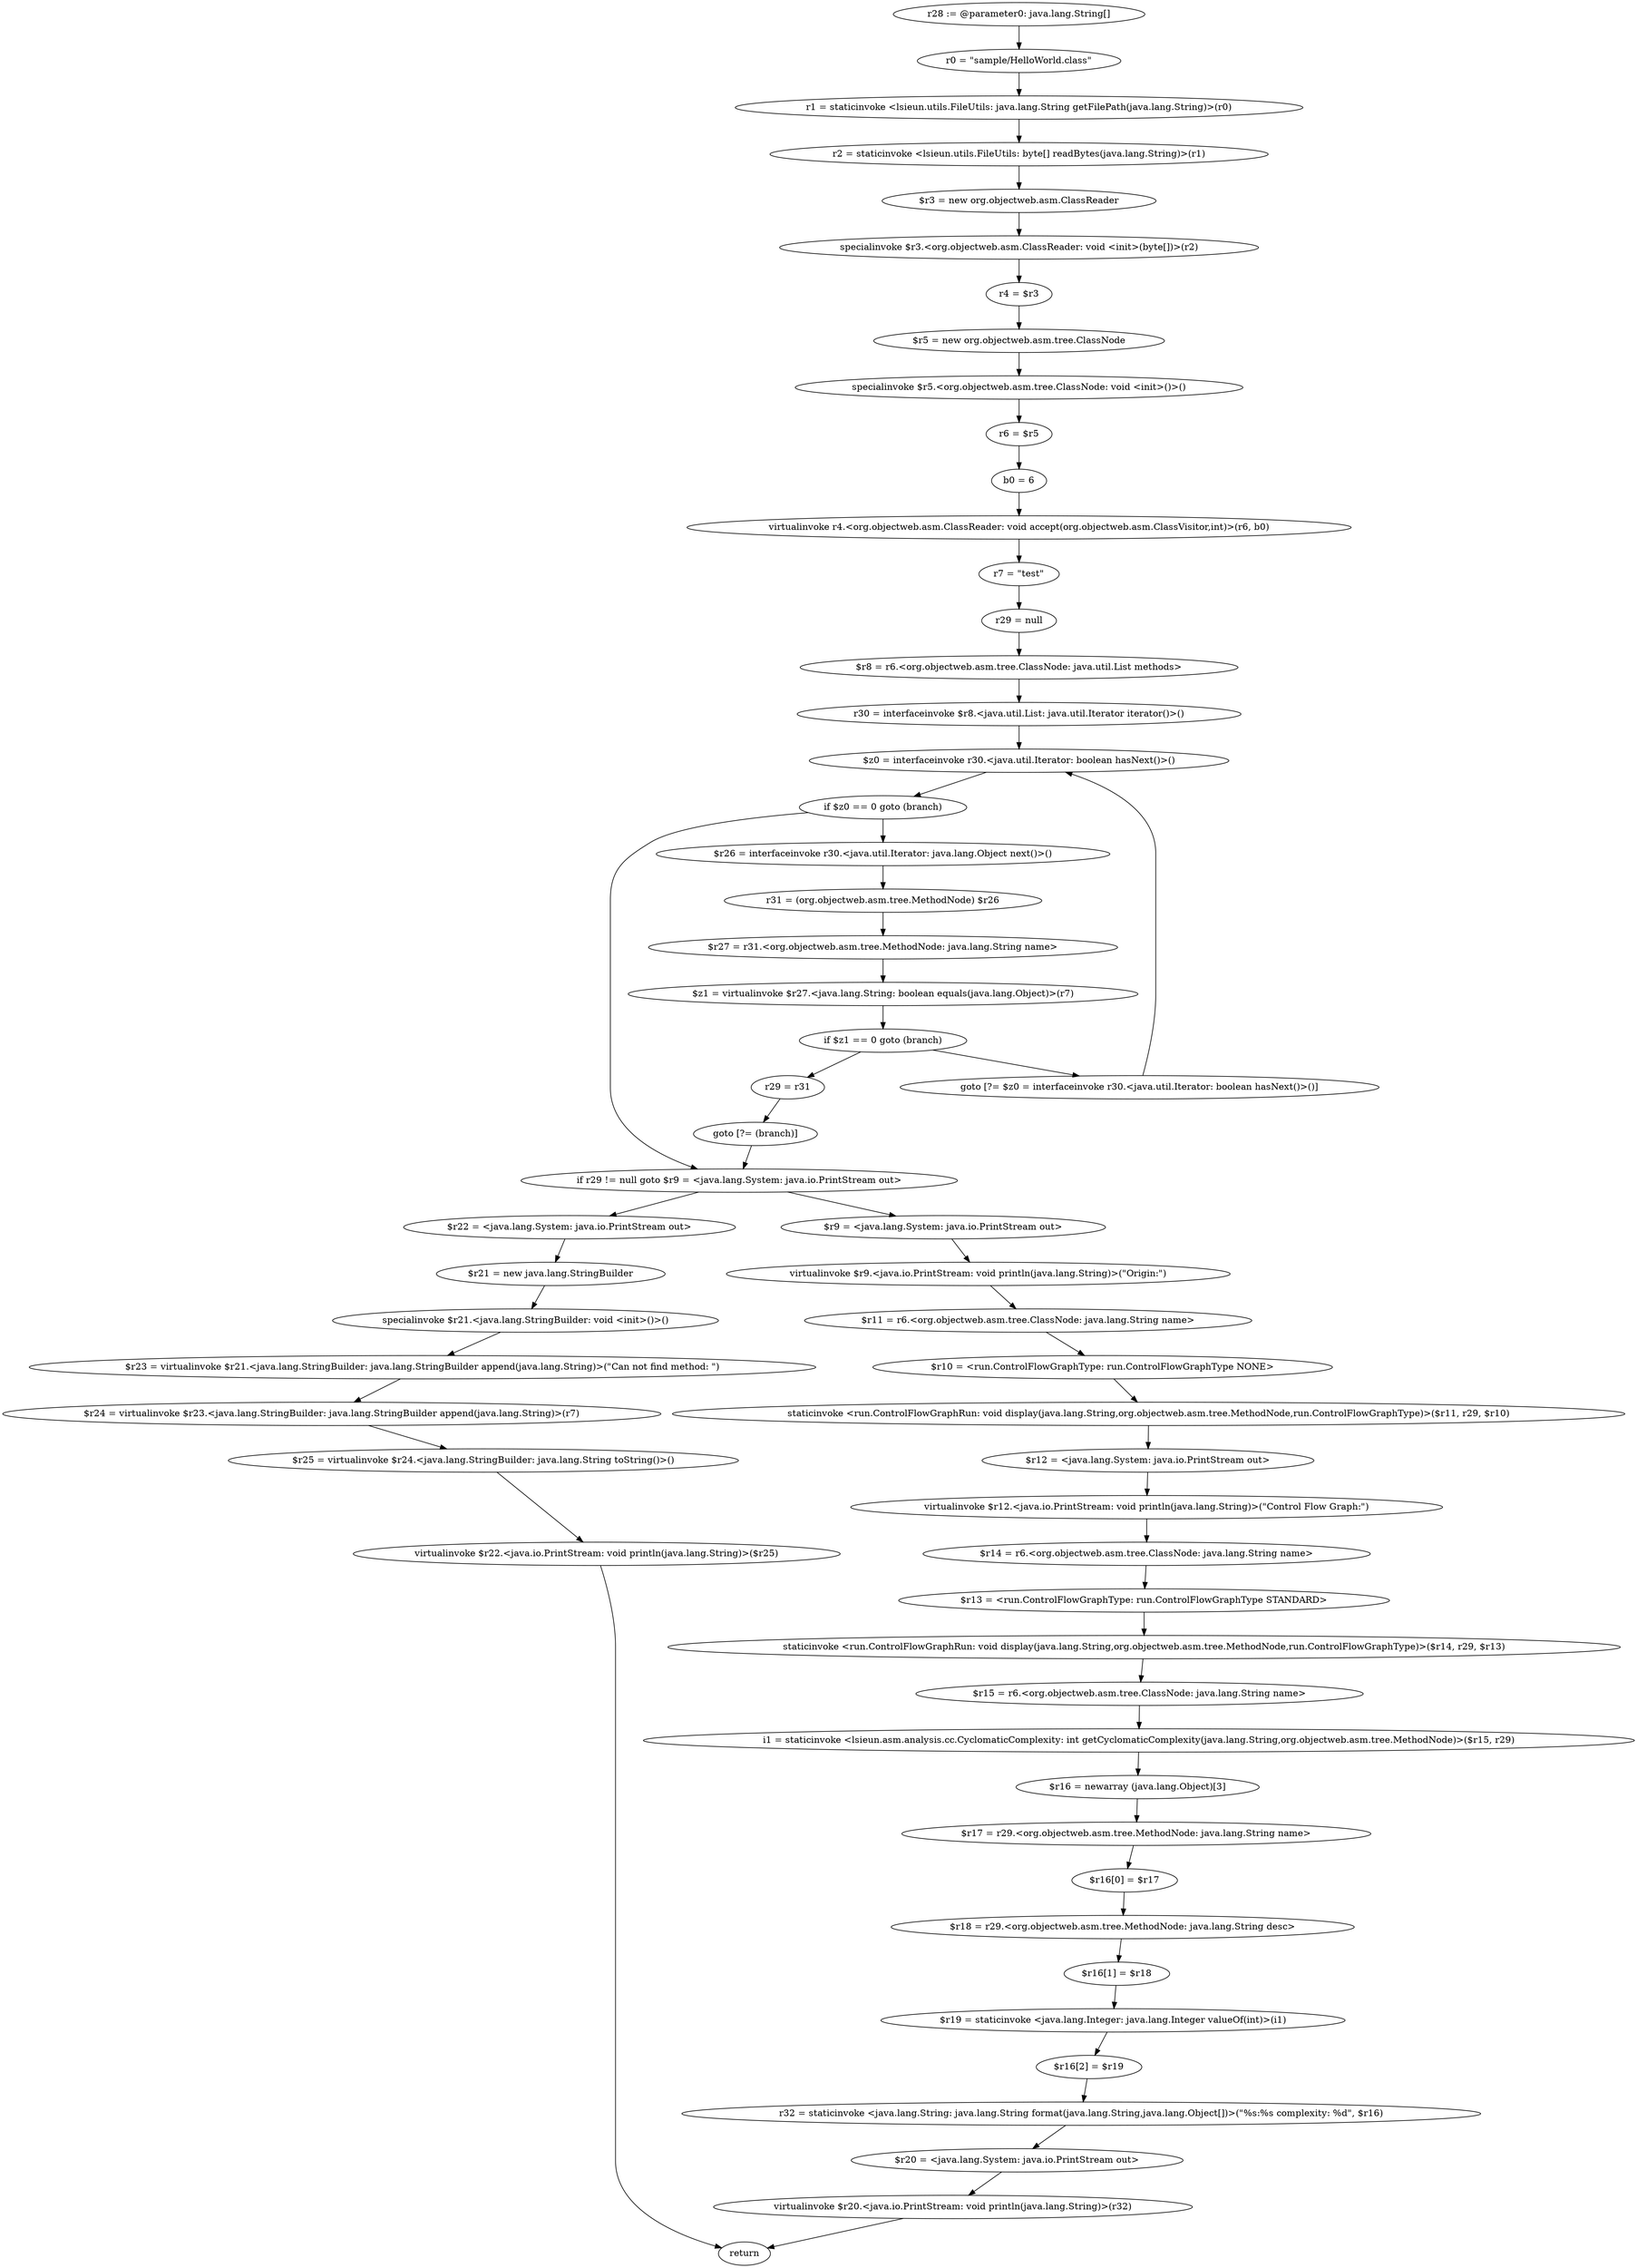 digraph "unitGraph" {
    "r28 := @parameter0: java.lang.String[]"
    "r0 = \"sample/HelloWorld.class\""
    "r1 = staticinvoke <lsieun.utils.FileUtils: java.lang.String getFilePath(java.lang.String)>(r0)"
    "r2 = staticinvoke <lsieun.utils.FileUtils: byte[] readBytes(java.lang.String)>(r1)"
    "$r3 = new org.objectweb.asm.ClassReader"
    "specialinvoke $r3.<org.objectweb.asm.ClassReader: void <init>(byte[])>(r2)"
    "r4 = $r3"
    "$r5 = new org.objectweb.asm.tree.ClassNode"
    "specialinvoke $r5.<org.objectweb.asm.tree.ClassNode: void <init>()>()"
    "r6 = $r5"
    "b0 = 6"
    "virtualinvoke r4.<org.objectweb.asm.ClassReader: void accept(org.objectweb.asm.ClassVisitor,int)>(r6, b0)"
    "r7 = \"test\""
    "r29 = null"
    "$r8 = r6.<org.objectweb.asm.tree.ClassNode: java.util.List methods>"
    "r30 = interfaceinvoke $r8.<java.util.List: java.util.Iterator iterator()>()"
    "$z0 = interfaceinvoke r30.<java.util.Iterator: boolean hasNext()>()"
    "if $z0 == 0 goto (branch)"
    "$r26 = interfaceinvoke r30.<java.util.Iterator: java.lang.Object next()>()"
    "r31 = (org.objectweb.asm.tree.MethodNode) $r26"
    "$r27 = r31.<org.objectweb.asm.tree.MethodNode: java.lang.String name>"
    "$z1 = virtualinvoke $r27.<java.lang.String: boolean equals(java.lang.Object)>(r7)"
    "if $z1 == 0 goto (branch)"
    "r29 = r31"
    "goto [?= (branch)]"
    "goto [?= $z0 = interfaceinvoke r30.<java.util.Iterator: boolean hasNext()>()]"
    "if r29 != null goto $r9 = <java.lang.System: java.io.PrintStream out>"
    "$r22 = <java.lang.System: java.io.PrintStream out>"
    "$r21 = new java.lang.StringBuilder"
    "specialinvoke $r21.<java.lang.StringBuilder: void <init>()>()"
    "$r23 = virtualinvoke $r21.<java.lang.StringBuilder: java.lang.StringBuilder append(java.lang.String)>(\"Can not find method: \")"
    "$r24 = virtualinvoke $r23.<java.lang.StringBuilder: java.lang.StringBuilder append(java.lang.String)>(r7)"
    "$r25 = virtualinvoke $r24.<java.lang.StringBuilder: java.lang.String toString()>()"
    "virtualinvoke $r22.<java.io.PrintStream: void println(java.lang.String)>($r25)"
    "return"
    "$r9 = <java.lang.System: java.io.PrintStream out>"
    "virtualinvoke $r9.<java.io.PrintStream: void println(java.lang.String)>(\"Origin:\")"
    "$r11 = r6.<org.objectweb.asm.tree.ClassNode: java.lang.String name>"
    "$r10 = <run.ControlFlowGraphType: run.ControlFlowGraphType NONE>"
    "staticinvoke <run.ControlFlowGraphRun: void display(java.lang.String,org.objectweb.asm.tree.MethodNode,run.ControlFlowGraphType)>($r11, r29, $r10)"
    "$r12 = <java.lang.System: java.io.PrintStream out>"
    "virtualinvoke $r12.<java.io.PrintStream: void println(java.lang.String)>(\"Control Flow Graph:\")"
    "$r14 = r6.<org.objectweb.asm.tree.ClassNode: java.lang.String name>"
    "$r13 = <run.ControlFlowGraphType: run.ControlFlowGraphType STANDARD>"
    "staticinvoke <run.ControlFlowGraphRun: void display(java.lang.String,org.objectweb.asm.tree.MethodNode,run.ControlFlowGraphType)>($r14, r29, $r13)"
    "$r15 = r6.<org.objectweb.asm.tree.ClassNode: java.lang.String name>"
    "i1 = staticinvoke <lsieun.asm.analysis.cc.CyclomaticComplexity: int getCyclomaticComplexity(java.lang.String,org.objectweb.asm.tree.MethodNode)>($r15, r29)"
    "$r16 = newarray (java.lang.Object)[3]"
    "$r17 = r29.<org.objectweb.asm.tree.MethodNode: java.lang.String name>"
    "$r16[0] = $r17"
    "$r18 = r29.<org.objectweb.asm.tree.MethodNode: java.lang.String desc>"
    "$r16[1] = $r18"
    "$r19 = staticinvoke <java.lang.Integer: java.lang.Integer valueOf(int)>(i1)"
    "$r16[2] = $r19"
    "r32 = staticinvoke <java.lang.String: java.lang.String format(java.lang.String,java.lang.Object[])>(\"%s:%s complexity: %d\", $r16)"
    "$r20 = <java.lang.System: java.io.PrintStream out>"
    "virtualinvoke $r20.<java.io.PrintStream: void println(java.lang.String)>(r32)"
    "r28 := @parameter0: java.lang.String[]"->"r0 = \"sample/HelloWorld.class\"";
    "r0 = \"sample/HelloWorld.class\""->"r1 = staticinvoke <lsieun.utils.FileUtils: java.lang.String getFilePath(java.lang.String)>(r0)";
    "r1 = staticinvoke <lsieun.utils.FileUtils: java.lang.String getFilePath(java.lang.String)>(r0)"->"r2 = staticinvoke <lsieun.utils.FileUtils: byte[] readBytes(java.lang.String)>(r1)";
    "r2 = staticinvoke <lsieun.utils.FileUtils: byte[] readBytes(java.lang.String)>(r1)"->"$r3 = new org.objectweb.asm.ClassReader";
    "$r3 = new org.objectweb.asm.ClassReader"->"specialinvoke $r3.<org.objectweb.asm.ClassReader: void <init>(byte[])>(r2)";
    "specialinvoke $r3.<org.objectweb.asm.ClassReader: void <init>(byte[])>(r2)"->"r4 = $r3";
    "r4 = $r3"->"$r5 = new org.objectweb.asm.tree.ClassNode";
    "$r5 = new org.objectweb.asm.tree.ClassNode"->"specialinvoke $r5.<org.objectweb.asm.tree.ClassNode: void <init>()>()";
    "specialinvoke $r5.<org.objectweb.asm.tree.ClassNode: void <init>()>()"->"r6 = $r5";
    "r6 = $r5"->"b0 = 6";
    "b0 = 6"->"virtualinvoke r4.<org.objectweb.asm.ClassReader: void accept(org.objectweb.asm.ClassVisitor,int)>(r6, b0)";
    "virtualinvoke r4.<org.objectweb.asm.ClassReader: void accept(org.objectweb.asm.ClassVisitor,int)>(r6, b0)"->"r7 = \"test\"";
    "r7 = \"test\""->"r29 = null";
    "r29 = null"->"$r8 = r6.<org.objectweb.asm.tree.ClassNode: java.util.List methods>";
    "$r8 = r6.<org.objectweb.asm.tree.ClassNode: java.util.List methods>"->"r30 = interfaceinvoke $r8.<java.util.List: java.util.Iterator iterator()>()";
    "r30 = interfaceinvoke $r8.<java.util.List: java.util.Iterator iterator()>()"->"$z0 = interfaceinvoke r30.<java.util.Iterator: boolean hasNext()>()";
    "$z0 = interfaceinvoke r30.<java.util.Iterator: boolean hasNext()>()"->"if $z0 == 0 goto (branch)";
    "if $z0 == 0 goto (branch)"->"$r26 = interfaceinvoke r30.<java.util.Iterator: java.lang.Object next()>()";
    "if $z0 == 0 goto (branch)"->"if r29 != null goto $r9 = <java.lang.System: java.io.PrintStream out>";
    "$r26 = interfaceinvoke r30.<java.util.Iterator: java.lang.Object next()>()"->"r31 = (org.objectweb.asm.tree.MethodNode) $r26";
    "r31 = (org.objectweb.asm.tree.MethodNode) $r26"->"$r27 = r31.<org.objectweb.asm.tree.MethodNode: java.lang.String name>";
    "$r27 = r31.<org.objectweb.asm.tree.MethodNode: java.lang.String name>"->"$z1 = virtualinvoke $r27.<java.lang.String: boolean equals(java.lang.Object)>(r7)";
    "$z1 = virtualinvoke $r27.<java.lang.String: boolean equals(java.lang.Object)>(r7)"->"if $z1 == 0 goto (branch)";
    "if $z1 == 0 goto (branch)"->"r29 = r31";
    "if $z1 == 0 goto (branch)"->"goto [?= $z0 = interfaceinvoke r30.<java.util.Iterator: boolean hasNext()>()]";
    "r29 = r31"->"goto [?= (branch)]";
    "goto [?= (branch)]"->"if r29 != null goto $r9 = <java.lang.System: java.io.PrintStream out>";
    "goto [?= $z0 = interfaceinvoke r30.<java.util.Iterator: boolean hasNext()>()]"->"$z0 = interfaceinvoke r30.<java.util.Iterator: boolean hasNext()>()";
    "if r29 != null goto $r9 = <java.lang.System: java.io.PrintStream out>"->"$r22 = <java.lang.System: java.io.PrintStream out>";
    "if r29 != null goto $r9 = <java.lang.System: java.io.PrintStream out>"->"$r9 = <java.lang.System: java.io.PrintStream out>";
    "$r22 = <java.lang.System: java.io.PrintStream out>"->"$r21 = new java.lang.StringBuilder";
    "$r21 = new java.lang.StringBuilder"->"specialinvoke $r21.<java.lang.StringBuilder: void <init>()>()";
    "specialinvoke $r21.<java.lang.StringBuilder: void <init>()>()"->"$r23 = virtualinvoke $r21.<java.lang.StringBuilder: java.lang.StringBuilder append(java.lang.String)>(\"Can not find method: \")";
    "$r23 = virtualinvoke $r21.<java.lang.StringBuilder: java.lang.StringBuilder append(java.lang.String)>(\"Can not find method: \")"->"$r24 = virtualinvoke $r23.<java.lang.StringBuilder: java.lang.StringBuilder append(java.lang.String)>(r7)";
    "$r24 = virtualinvoke $r23.<java.lang.StringBuilder: java.lang.StringBuilder append(java.lang.String)>(r7)"->"$r25 = virtualinvoke $r24.<java.lang.StringBuilder: java.lang.String toString()>()";
    "$r25 = virtualinvoke $r24.<java.lang.StringBuilder: java.lang.String toString()>()"->"virtualinvoke $r22.<java.io.PrintStream: void println(java.lang.String)>($r25)";
    "virtualinvoke $r22.<java.io.PrintStream: void println(java.lang.String)>($r25)"->"return";
    "$r9 = <java.lang.System: java.io.PrintStream out>"->"virtualinvoke $r9.<java.io.PrintStream: void println(java.lang.String)>(\"Origin:\")";
    "virtualinvoke $r9.<java.io.PrintStream: void println(java.lang.String)>(\"Origin:\")"->"$r11 = r6.<org.objectweb.asm.tree.ClassNode: java.lang.String name>";
    "$r11 = r6.<org.objectweb.asm.tree.ClassNode: java.lang.String name>"->"$r10 = <run.ControlFlowGraphType: run.ControlFlowGraphType NONE>";
    "$r10 = <run.ControlFlowGraphType: run.ControlFlowGraphType NONE>"->"staticinvoke <run.ControlFlowGraphRun: void display(java.lang.String,org.objectweb.asm.tree.MethodNode,run.ControlFlowGraphType)>($r11, r29, $r10)";
    "staticinvoke <run.ControlFlowGraphRun: void display(java.lang.String,org.objectweb.asm.tree.MethodNode,run.ControlFlowGraphType)>($r11, r29, $r10)"->"$r12 = <java.lang.System: java.io.PrintStream out>";
    "$r12 = <java.lang.System: java.io.PrintStream out>"->"virtualinvoke $r12.<java.io.PrintStream: void println(java.lang.String)>(\"Control Flow Graph:\")";
    "virtualinvoke $r12.<java.io.PrintStream: void println(java.lang.String)>(\"Control Flow Graph:\")"->"$r14 = r6.<org.objectweb.asm.tree.ClassNode: java.lang.String name>";
    "$r14 = r6.<org.objectweb.asm.tree.ClassNode: java.lang.String name>"->"$r13 = <run.ControlFlowGraphType: run.ControlFlowGraphType STANDARD>";
    "$r13 = <run.ControlFlowGraphType: run.ControlFlowGraphType STANDARD>"->"staticinvoke <run.ControlFlowGraphRun: void display(java.lang.String,org.objectweb.asm.tree.MethodNode,run.ControlFlowGraphType)>($r14, r29, $r13)";
    "staticinvoke <run.ControlFlowGraphRun: void display(java.lang.String,org.objectweb.asm.tree.MethodNode,run.ControlFlowGraphType)>($r14, r29, $r13)"->"$r15 = r6.<org.objectweb.asm.tree.ClassNode: java.lang.String name>";
    "$r15 = r6.<org.objectweb.asm.tree.ClassNode: java.lang.String name>"->"i1 = staticinvoke <lsieun.asm.analysis.cc.CyclomaticComplexity: int getCyclomaticComplexity(java.lang.String,org.objectweb.asm.tree.MethodNode)>($r15, r29)";
    "i1 = staticinvoke <lsieun.asm.analysis.cc.CyclomaticComplexity: int getCyclomaticComplexity(java.lang.String,org.objectweb.asm.tree.MethodNode)>($r15, r29)"->"$r16 = newarray (java.lang.Object)[3]";
    "$r16 = newarray (java.lang.Object)[3]"->"$r17 = r29.<org.objectweb.asm.tree.MethodNode: java.lang.String name>";
    "$r17 = r29.<org.objectweb.asm.tree.MethodNode: java.lang.String name>"->"$r16[0] = $r17";
    "$r16[0] = $r17"->"$r18 = r29.<org.objectweb.asm.tree.MethodNode: java.lang.String desc>";
    "$r18 = r29.<org.objectweb.asm.tree.MethodNode: java.lang.String desc>"->"$r16[1] = $r18";
    "$r16[1] = $r18"->"$r19 = staticinvoke <java.lang.Integer: java.lang.Integer valueOf(int)>(i1)";
    "$r19 = staticinvoke <java.lang.Integer: java.lang.Integer valueOf(int)>(i1)"->"$r16[2] = $r19";
    "$r16[2] = $r19"->"r32 = staticinvoke <java.lang.String: java.lang.String format(java.lang.String,java.lang.Object[])>(\"%s:%s complexity: %d\", $r16)";
    "r32 = staticinvoke <java.lang.String: java.lang.String format(java.lang.String,java.lang.Object[])>(\"%s:%s complexity: %d\", $r16)"->"$r20 = <java.lang.System: java.io.PrintStream out>";
    "$r20 = <java.lang.System: java.io.PrintStream out>"->"virtualinvoke $r20.<java.io.PrintStream: void println(java.lang.String)>(r32)";
    "virtualinvoke $r20.<java.io.PrintStream: void println(java.lang.String)>(r32)"->"return";
}
